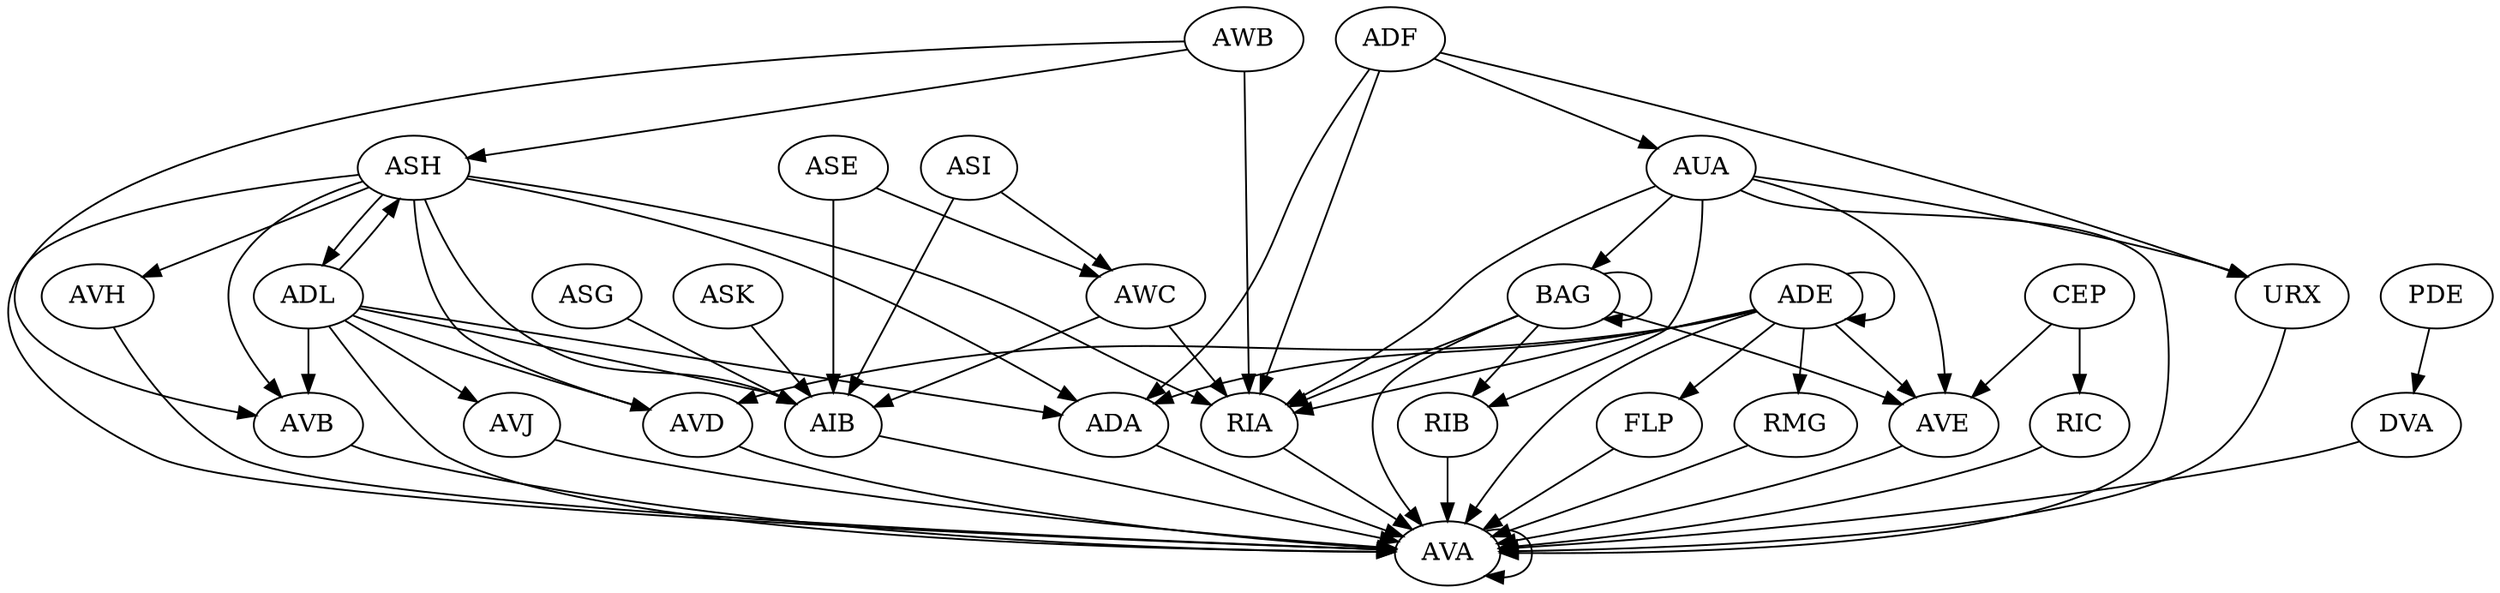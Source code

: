 digraph "" {
	AVB	[layer=1];
	AVA	[layer=2];
	AVB -> AVA	[key=0,
		weight=47];
	AVA -> AVA	[key=0,
		weight=19];
	ASH	[layer=1];
	ASH -> AVB	[key=0,
		weight=20];
	ASH -> AVA	[key=0,
		weight=26];
	RIA	[layer=1];
	ASH -> RIA	[key=0,
		weight=12];
	ADL	[layer=1];
	ASH -> ADL	[key=0,
		weight=19];
	AIB	[layer=1];
	ASH -> AIB	[key=0,
		weight=20];
	ADA	[layer=1];
	ASH -> ADA	[key=0,
		weight=7];
	AVH	[layer=1];
	ASH -> AVH	[key=0,
		weight=3];
	AVD	[layer=1];
	ASH -> AVD	[key=0,
		weight=56];
	RIA -> AVA	[key=0,
		weight=4];
	BAG	[layer=1];
	BAG -> AVA	[key=0,
		weight=7];
	BAG -> RIA	[key=0,
		weight=36];
	BAG -> BAG	[key=0,
		weight=4];
	AVE	[layer=1];
	BAG -> AVE	[key=0,
		weight=17];
	RIB	[layer=1];
	BAG -> RIB	[key=0,
		weight=42];
	AVE -> AVA	[key=0,
		weight=67];
	AWB	[layer=0];
	AWB -> AVB	[key=0,
		weight=4];
	AWB -> ASH	[key=0,
		weight=4];
	AWB -> RIA	[key=0,
		weight=13];
	ADE	[layer=1];
	ADE -> AVA	[key=0,
		weight=29];
	ADE -> RIA	[key=0,
		weight=3];
	ADE -> AVE	[key=0,
		weight=7];
	ADE -> ADE	[key=0,
		weight=8];
	ADE -> ADA	[key=0,
		weight=2];
	FLP	[layer=1];
	ADE -> FLP	[key=0,
		weight=9];
	RMG	[layer=1];
	ADE -> RMG	[key=0,
		weight=12];
	ADE -> AVD	[key=0,
		weight=7];
	ADL -> AVB	[key=0,
		weight=22];
	ADL -> AVA	[key=0,
		weight=22];
	ADL -> ASH	[key=0,
		weight=10];
	ADL -> AIB	[key=0,
		weight=53];
	ADL -> ADA	[key=0,
		weight=2];
	ADL -> AVD	[key=0,
		weight=48];
	AVJ	[layer=1];
	ADL -> AVJ	[key=0,
		weight=17];
	AIB -> AVA	[key=0,
		weight=7];
	ADA -> AVA	[key=0,
		weight=18];
	AWC	[layer=0];
	AWC -> RIA	[key=0,
		weight=9];
	AWC -> AIB	[key=0,
		weight=35];
	PDE	[layer=0];
	DVA	[layer=1];
	PDE -> DVA	[key=0,
		weight=8];
	DVA -> AVA	[key=0,
		weight=8];
	FLP -> AVA	[key=0,
		weight=114];
	AVH -> AVA	[key=0,
		weight=2];
	ASG	[layer=0];
	ASG -> AIB	[key=0,
		weight=37];
	ADF	[layer=0];
	ADF -> RIA	[key=0,
		weight=107];
	ADF -> ADA	[key=0,
		weight=6];
	AUA	[layer=1];
	ADF -> AUA	[key=0,
		weight=21];
	URX	[layer=1];
	ADF -> URX	[key=0,
		weight=11];
	ASK	[layer=0];
	ASK -> AIB	[key=0,
		weight=11];
	RMG -> AVA	[key=0,
		weight=4];
	CEP	[layer=0];
	CEP -> AVE	[key=0,
		weight=40];
	RIC	[layer=1];
	CEP -> RIC	[key=0,
		weight=113];
	RIC -> AVA	[key=0,
		weight=61];
	AUA -> AVA	[key=0,
		weight=14];
	AUA -> RIA	[key=0,
		weight=43];
	AUA -> BAG	[key=0,
		weight=4];
	AUA -> AVE	[key=0,
		weight=22];
	AUA -> URX	[key=0,
		weight=6];
	AUA -> RIB	[key=0,
		weight=66];
	URX -> AVA	[key=0,
		weight=3];
	RIB -> AVA	[key=0,
		weight=11];
	ASE	[layer=0];
	ASE -> AIB	[key=0,
		weight=65];
	ASE -> AWC	[key=0,
		weight=17];
	AVD -> AVA	[key=0,
		weight=167];
	ASI	[layer=0];
	ASI -> AIB	[key=0,
		weight=6];
	ASI -> AWC	[key=0,
		weight=5];
	AVJ -> AVA	[key=0,
		weight=10];
}
